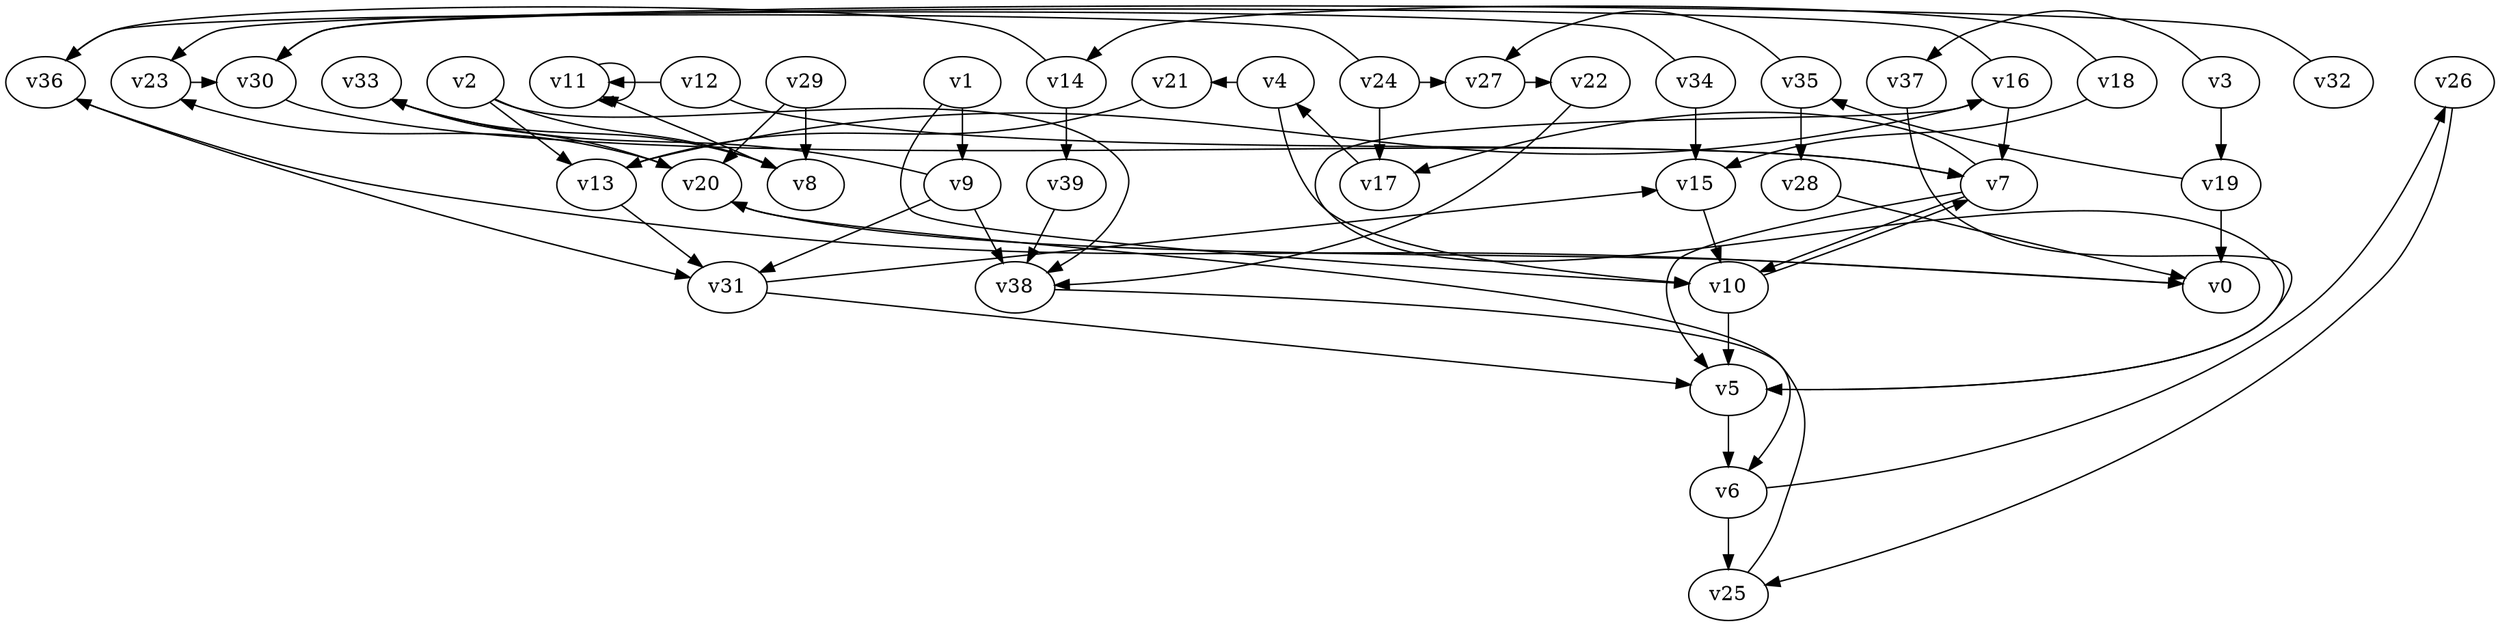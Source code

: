 // Benchmark game 50 - 40 vertices
digraph G {
    v0 [name="v0", player=0];
    v1 [name="v1", player=1];
    v2 [name="v2", player=0];
    v3 [name="v3", player=0];
    v4 [name="v4", player=1];
    v5 [name="v5", player=0, target=1];
    v6 [name="v6", player=0];
    v7 [name="v7", player=1];
    v8 [name="v8", player=1];
    v9 [name="v9", player=1];
    v10 [name="v10", player=1];
    v11 [name="v11", player=1];
    v12 [name="v12", player=0];
    v13 [name="v13", player=1];
    v14 [name="v14", player=1];
    v15 [name="v15", player=0];
    v16 [name="v16", player=0];
    v17 [name="v17", player=1];
    v18 [name="v18", player=0];
    v19 [name="v19", player=1, target=1];
    v20 [name="v20", player=0];
    v21 [name="v21", player=0];
    v22 [name="v22", player=1];
    v23 [name="v23", player=1];
    v24 [name="v24", player=0, target=1];
    v25 [name="v25", player=1];
    v26 [name="v26", player=0, target=1];
    v27 [name="v27", player=0];
    v28 [name="v28", player=0];
    v29 [name="v29", player=0];
    v30 [name="v30", player=0];
    v31 [name="v31", player=1];
    v32 [name="v32", player=1];
    v33 [name="v33", player=0];
    v34 [name="v34", player=0, target=1];
    v35 [name="v35", player=1];
    v36 [name="v36", player=0];
    v37 [name="v37", player=1, target=1];
    v38 [name="v38", player=1];
    v39 [name="v39", player=1];

    v0 -> v36 [constraint="time >= 6"];
    v1 -> v9;
    v2 -> v13 [constraint="time <= 17"];
    v3 -> v19;
    v4 -> v10 [constraint="time >= 1"];
    v5 -> v6;
    v6 -> v26 [constraint="time % 4 == 3"];
    v7 -> v10;
    v8 -> v11 [constraint="time >= 4"];
    v9 -> v31;
    v10 -> v7 [constraint="time == 6"];
    v11 -> v11;
    v12 -> v11 [constraint="time >= 4"];
    v13 -> v16 [constraint="(time >= 8) && (time <= 25)"];
    v14 -> v39;
    v15 -> v10;
    v16 -> v5 [constraint="time == 8"];
    v17 -> v4 [constraint="time == 18"];
    v18 -> v15 [constraint="time == 3"];
    v19 -> v0;
    v20 -> v0 [constraint="time % 2 == 0"];
    v21 -> v13 [constraint="time % 2 == 1"];
    v22 -> v38 [constraint="time % 4 == 3"];
    v23 -> v30 [constraint="time >= 10"];
    v24 -> v27 [constraint="time == 10"];
    v25 -> v20 [constraint="time >= 6"];
    v26 -> v25 [constraint="time == 1"];
    v27 -> v22 [constraint="time <= 8"];
    v28 -> v0 [constraint="time == 12"];
    v29 -> v8;
    v30 -> v7 [constraint="time <= 13"];
    v31 -> v15 [constraint="time == 19"];
    v32 -> v30 [constraint="time % 3 == 0"];
    v33 -> v20;
    v34 -> v23 [constraint="time <= 15"];
    v35 -> v28;
    v36 -> v31 [constraint="time == 19"];
    v37 -> v5 [constraint="time == 15"];
    v38 -> v6 [constraint="time >= 5"];
    v39 -> v38;
    v9 -> v33 [constraint="time <= 21"];
    v2 -> v8 [constraint="time == 2"];
    v19 -> v35 [constraint="(time % 3 == 0) || (time % 4 == 2)"];
    v34 -> v15;
    v10 -> v5;
    v1 -> v10 [constraint="time <= 15"];
    v24 -> v17;
    v16 -> v30 [constraint="(time >= 3) && (time <= 23)"];
    v31 -> v5 [constraint="time >= 6"];
    v14 -> v36 [constraint="time >= 10"];
    v4 -> v21 [constraint="time == 12"];
    v35 -> v27 [constraint="time >= 4"];
    v16 -> v7;
    v7 -> v5 [constraint="time == 18"];
    v12 -> v7 [constraint="time % 3 == 1"];
    v24 -> v36 [constraint="time >= 5"];
    v3 -> v37 [constraint="time % 5 == 3"];
    v20 -> v23 [constraint="time >= 15"];
    v8 -> v33 [constraint="time % 6 == 1"];
    v6 -> v25;
    v29 -> v20;
    v18 -> v14 [constraint="time == 14"];
    v9 -> v38;
    v2 -> v38 [constraint="time == 16"];
    v7 -> v17 [constraint="(time >= 8) && (time <= 25)"];
    v13 -> v31;
}
